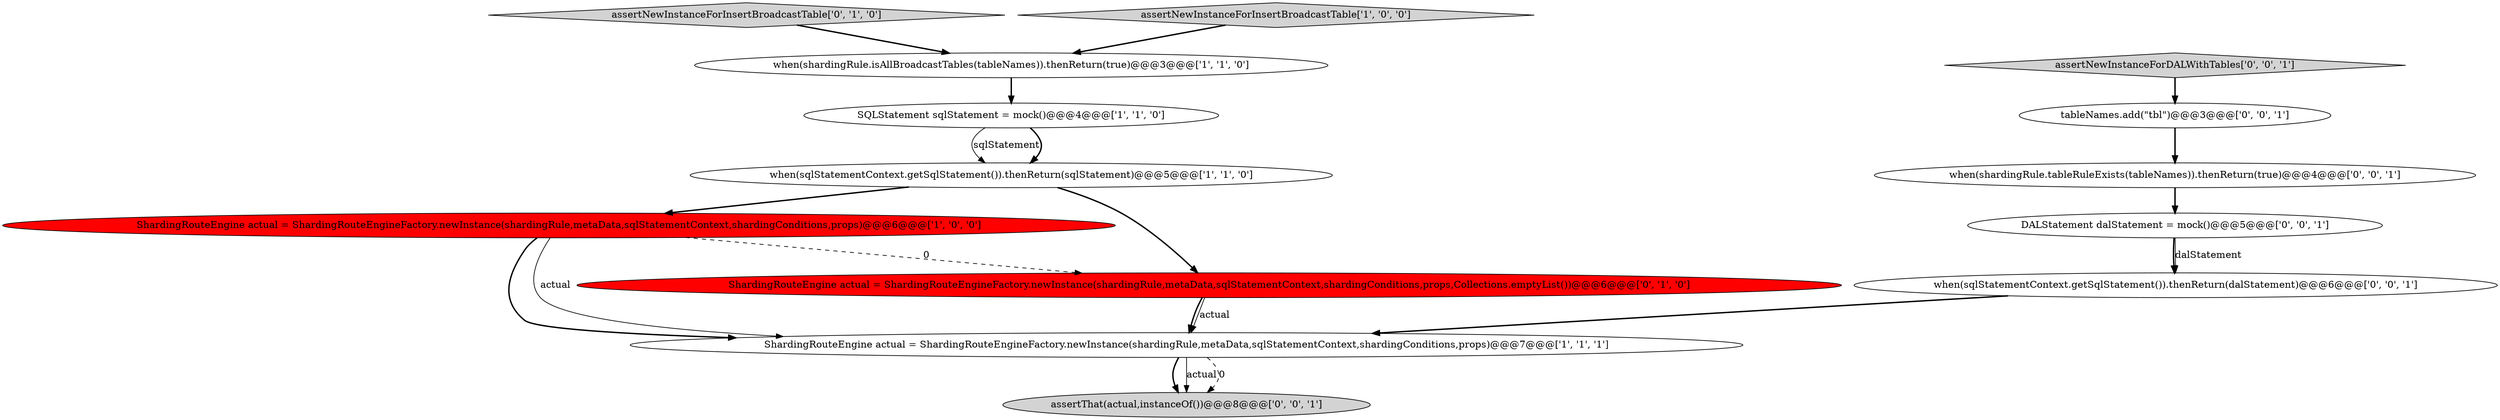 digraph {
13 [style = filled, label = "when(sqlStatementContext.getSqlStatement()).thenReturn(dalStatement)@@@6@@@['0', '0', '1']", fillcolor = white, shape = ellipse image = "AAA0AAABBB3BBB"];
12 [style = filled, label = "assertNewInstanceForDALWithTables['0', '0', '1']", fillcolor = lightgray, shape = diamond image = "AAA0AAABBB3BBB"];
8 [style = filled, label = "assertThat(actual,instanceOf())@@@8@@@['0', '0', '1']", fillcolor = lightgray, shape = ellipse image = "AAA0AAABBB3BBB"];
11 [style = filled, label = "DALStatement dalStatement = mock()@@@5@@@['0', '0', '1']", fillcolor = white, shape = ellipse image = "AAA0AAABBB3BBB"];
2 [style = filled, label = "ShardingRouteEngine actual = ShardingRouteEngineFactory.newInstance(shardingRule,metaData,sqlStatementContext,shardingConditions,props)@@@6@@@['1', '0', '0']", fillcolor = red, shape = ellipse image = "AAA1AAABBB1BBB"];
1 [style = filled, label = "when(shardingRule.isAllBroadcastTables(tableNames)).thenReturn(true)@@@3@@@['1', '1', '0']", fillcolor = white, shape = ellipse image = "AAA0AAABBB1BBB"];
7 [style = filled, label = "assertNewInstanceForInsertBroadcastTable['0', '1', '0']", fillcolor = lightgray, shape = diamond image = "AAA0AAABBB2BBB"];
3 [style = filled, label = "ShardingRouteEngine actual = ShardingRouteEngineFactory.newInstance(shardingRule,metaData,sqlStatementContext,shardingConditions,props)@@@7@@@['1', '1', '1']", fillcolor = white, shape = ellipse image = "AAA0AAABBB1BBB"];
5 [style = filled, label = "assertNewInstanceForInsertBroadcastTable['1', '0', '0']", fillcolor = lightgray, shape = diamond image = "AAA0AAABBB1BBB"];
6 [style = filled, label = "ShardingRouteEngine actual = ShardingRouteEngineFactory.newInstance(shardingRule,metaData,sqlStatementContext,shardingConditions,props,Collections.emptyList())@@@6@@@['0', '1', '0']", fillcolor = red, shape = ellipse image = "AAA1AAABBB2BBB"];
9 [style = filled, label = "tableNames.add(\"tbl\")@@@3@@@['0', '0', '1']", fillcolor = white, shape = ellipse image = "AAA0AAABBB3BBB"];
4 [style = filled, label = "SQLStatement sqlStatement = mock()@@@4@@@['1', '1', '0']", fillcolor = white, shape = ellipse image = "AAA0AAABBB1BBB"];
0 [style = filled, label = "when(sqlStatementContext.getSqlStatement()).thenReturn(sqlStatement)@@@5@@@['1', '1', '0']", fillcolor = white, shape = ellipse image = "AAA0AAABBB1BBB"];
10 [style = filled, label = "when(shardingRule.tableRuleExists(tableNames)).thenReturn(true)@@@4@@@['0', '0', '1']", fillcolor = white, shape = ellipse image = "AAA0AAABBB3BBB"];
6->3 [style = bold, label=""];
1->4 [style = bold, label=""];
7->1 [style = bold, label=""];
4->0 [style = solid, label="sqlStatement"];
0->6 [style = bold, label=""];
6->3 [style = solid, label="actual"];
2->3 [style = bold, label=""];
0->2 [style = bold, label=""];
9->10 [style = bold, label=""];
12->9 [style = bold, label=""];
4->0 [style = bold, label=""];
5->1 [style = bold, label=""];
13->3 [style = bold, label=""];
3->8 [style = bold, label=""];
3->8 [style = solid, label="actual"];
11->13 [style = bold, label=""];
2->3 [style = solid, label="actual"];
2->6 [style = dashed, label="0"];
3->8 [style = dashed, label="0"];
11->13 [style = solid, label="dalStatement"];
10->11 [style = bold, label=""];
}
